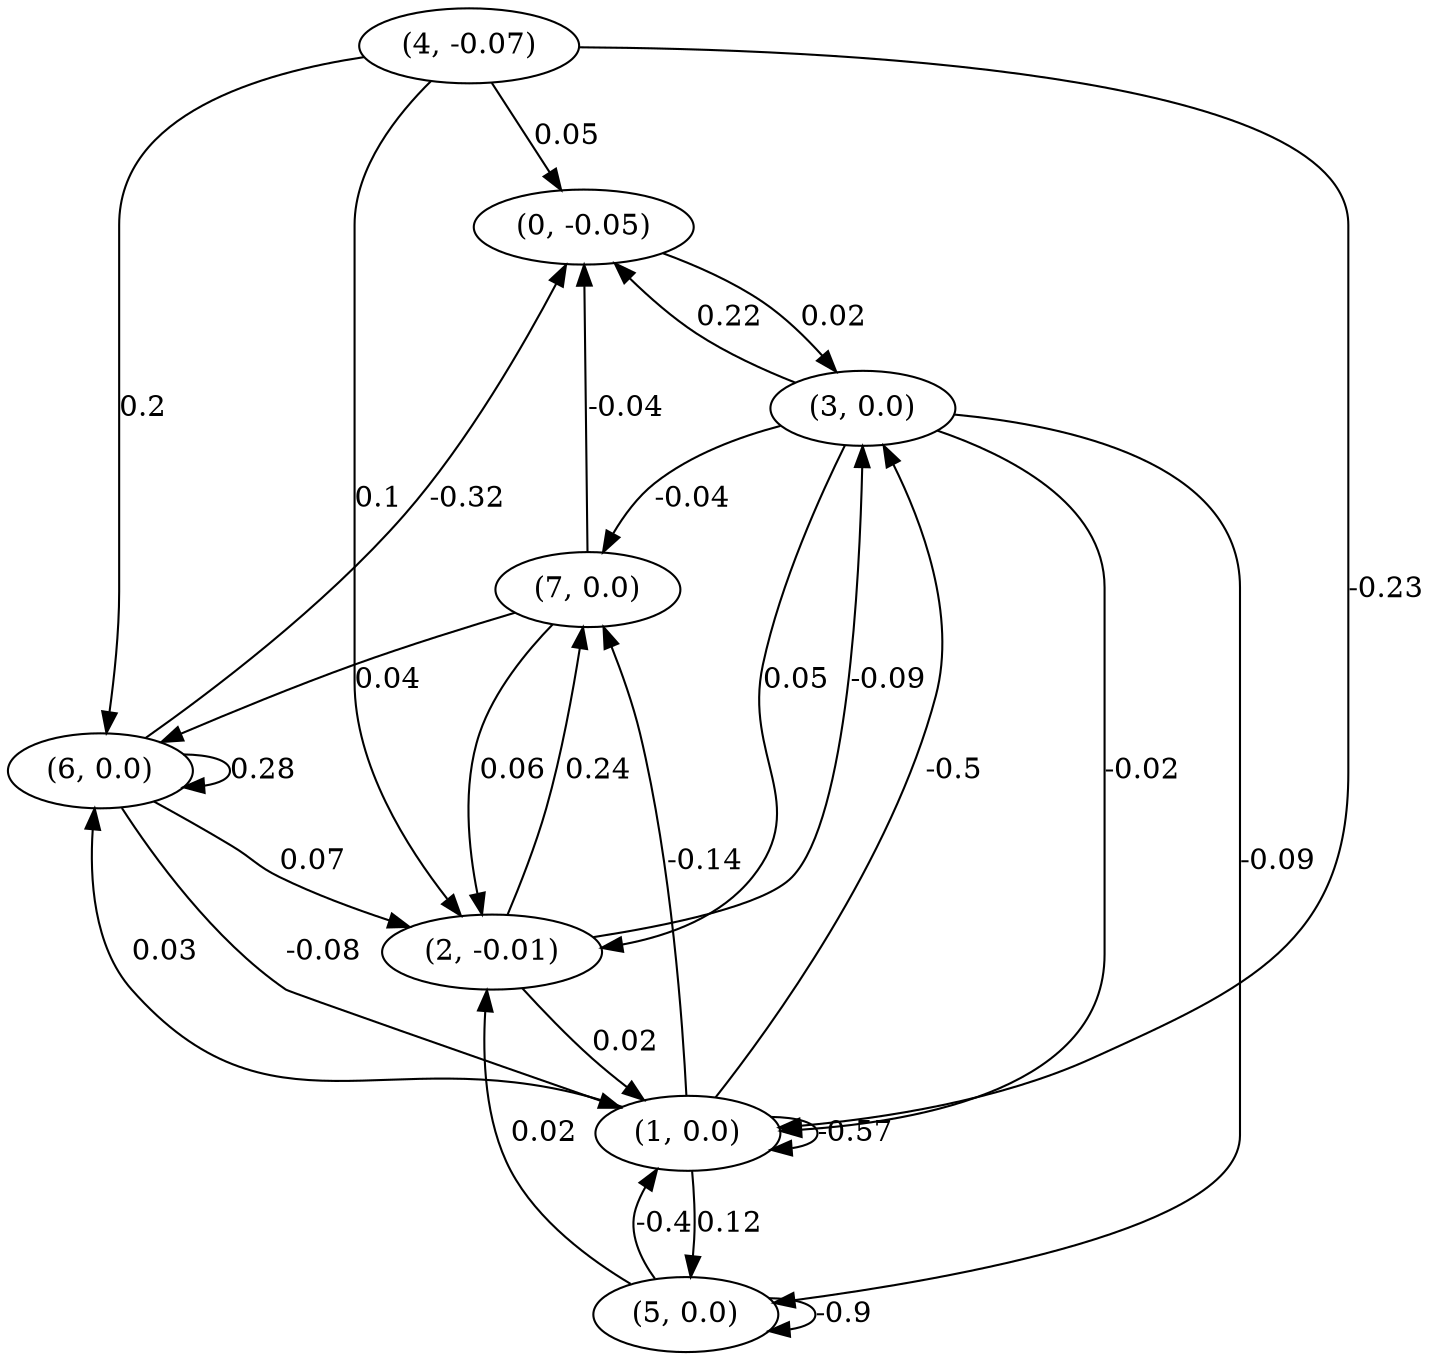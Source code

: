 digraph {
    0 [ label = "(0, -0.05)" ]
    1 [ label = "(1, 0.0)" ]
    2 [ label = "(2, -0.01)" ]
    3 [ label = "(3, 0.0)" ]
    4 [ label = "(4, -0.07)" ]
    5 [ label = "(5, 0.0)" ]
    6 [ label = "(6, 0.0)" ]
    7 [ label = "(7, 0.0)" ]
    1 -> 1 [ label = "-0.57" ]
    5 -> 5 [ label = "-0.9" ]
    6 -> 6 [ label = "0.28" ]
    3 -> 0 [ label = "0.22" ]
    4 -> 0 [ label = "0.05" ]
    6 -> 0 [ label = "-0.32" ]
    7 -> 0 [ label = "-0.04" ]
    2 -> 1 [ label = "0.02" ]
    3 -> 1 [ label = "-0.02" ]
    4 -> 1 [ label = "-0.23" ]
    5 -> 1 [ label = "-0.4" ]
    6 -> 1 [ label = "-0.08" ]
    3 -> 2 [ label = "0.05" ]
    4 -> 2 [ label = "0.1" ]
    5 -> 2 [ label = "0.02" ]
    6 -> 2 [ label = "0.07" ]
    7 -> 2 [ label = "0.06" ]
    0 -> 3 [ label = "0.02" ]
    1 -> 3 [ label = "-0.5" ]
    2 -> 3 [ label = "-0.09" ]
    1 -> 5 [ label = "0.12" ]
    3 -> 5 [ label = "-0.09" ]
    1 -> 6 [ label = "0.03" ]
    4 -> 6 [ label = "0.2" ]
    7 -> 6 [ label = "0.04" ]
    1 -> 7 [ label = "-0.14" ]
    2 -> 7 [ label = "0.24" ]
    3 -> 7 [ label = "-0.04" ]
}

